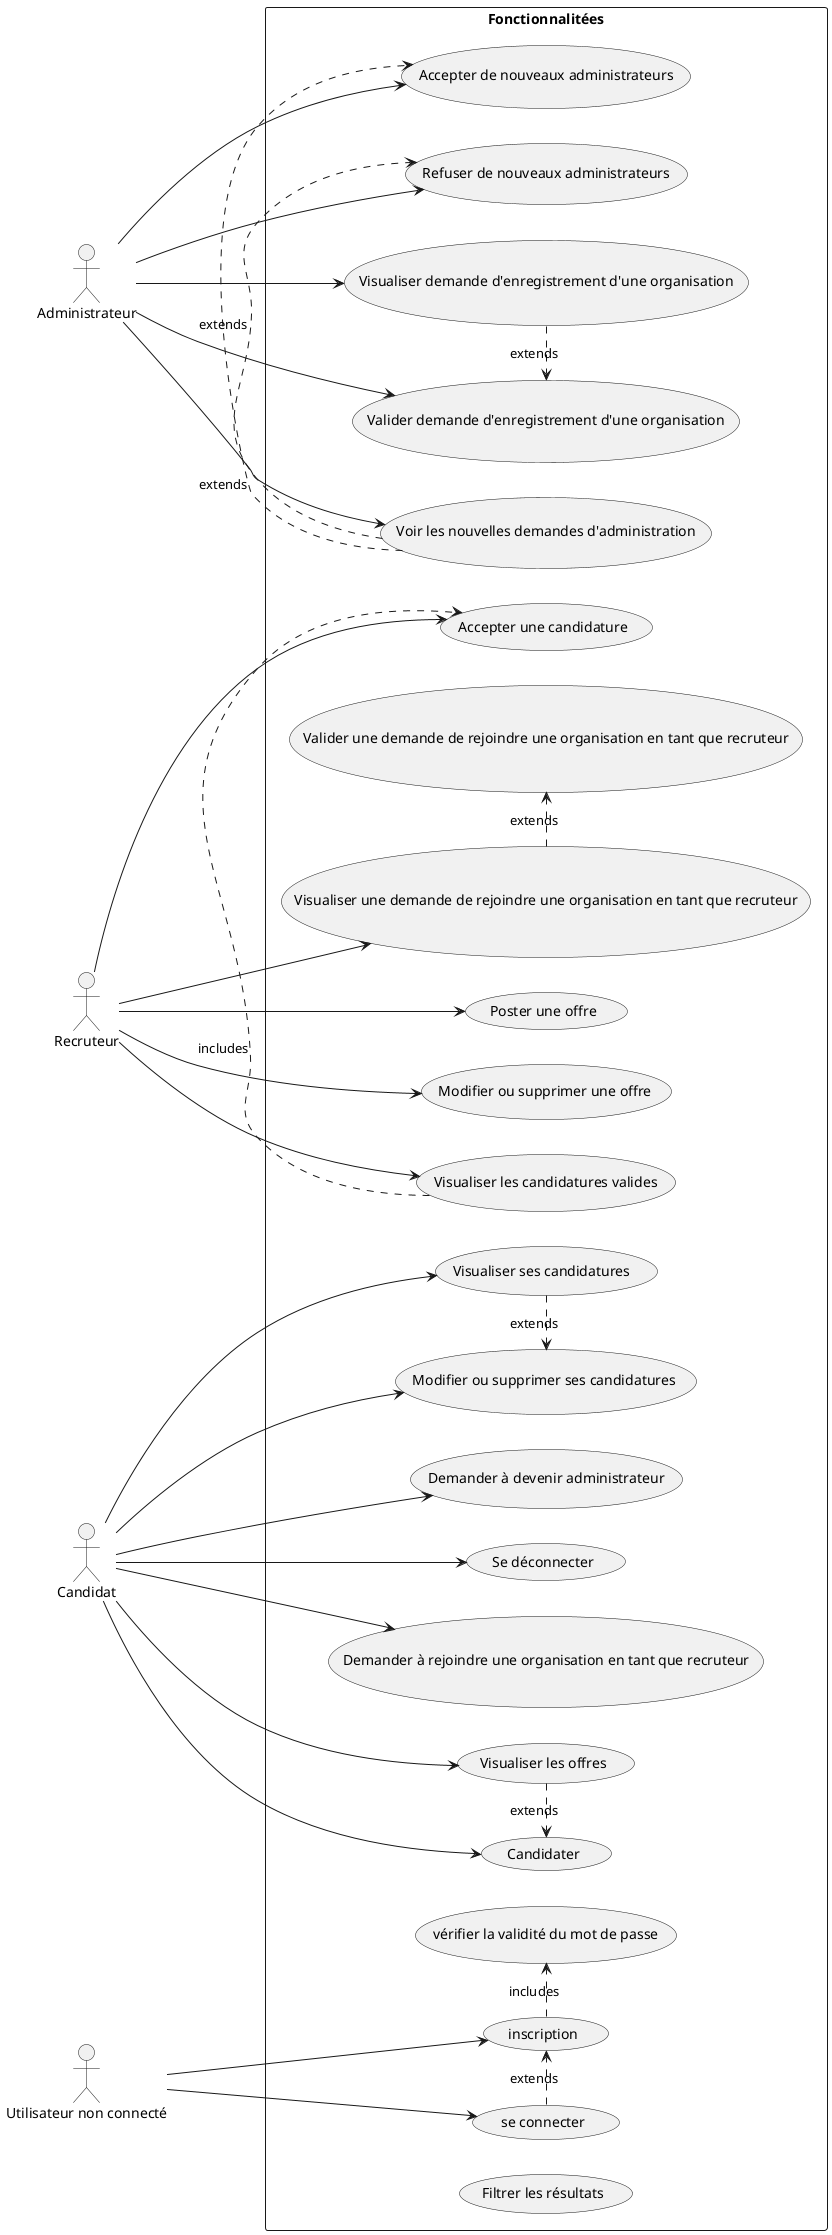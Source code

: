 @startuml



left to right direction
rectangle Fonctionnalitées {
"Accepter une candidature" as (f1)
"Poster une offre" as (f2)
"Visualiser les offres" as (f3)
"se connecter" as (f4)
"inscription" as (f7)
"Accepter de nouveaux administrateurs" as (f5)
"Demander à devenir administrateur" as (f6)
"vérifier la validité du mot de passe" as (f8)
"Voir les nouvelles demandes d'administration" as (f9)
"Candidater" as (f10)
"Se déconnecter" as (f11)
"Visualiser les candidatures valides" as (f12)
"Modifier ou supprimer une offre" as (f13)
"Valider demande d'enregistrement d'une organisation" as (f14)
"Visualiser demande d'enregistrement d'une organisation" as (f22)
"Visualiser une demande de rejoindre une organisation en tant que recruteur" as (f15)
"Valider une demande de rejoindre une organisation en tant que recruteur" as (f16)
"Demander à rejoindre une organisation en tant que recruteur" as (f17)
"Visualiser ses candidatures " as (f18)
"Modifier ou supprimer ses candidatures " as (f19)
"Refuser de nouveaux administrateurs" as (f20)
"Filtrer les résultats" as (f21)



(f4) .> (f7) : extends
(f7) .> (f8) : includes
(f9) .> (f5) : extends
(f3) .> (f10) :extends
(f12) .> (f1) : includes
(f15) .> (f16) : extends
(f18) .> (f19) : extends
(f9) .> (f20) : extends
(f22) .> (f14) : extends


}
:Administrateur: --> (f5)
:Administrateur: --> (f9)
:Administrateur: --> (f14)
:Administrateur: --> (f22)

:Administrateur: --> (f20)
:Recruteur: --> (f1)
:Recruteur: --> (f2)
:Recruteur: --> (f12)
:Recruteur: --> (f13)
:Recruteur: --> (f15)
:Candidat: --> (f3)
:Candidat: --> (f6)
:Candidat: --> (f10)
:Candidat: --> (f11)
:Candidat: --> (f17)
:Candidat: --> (f18)
:Candidat: --> (f19)

:Utilisateur non connecté: --> (f7)
:Utilisateur non connecté: --> (f4)




@enduml